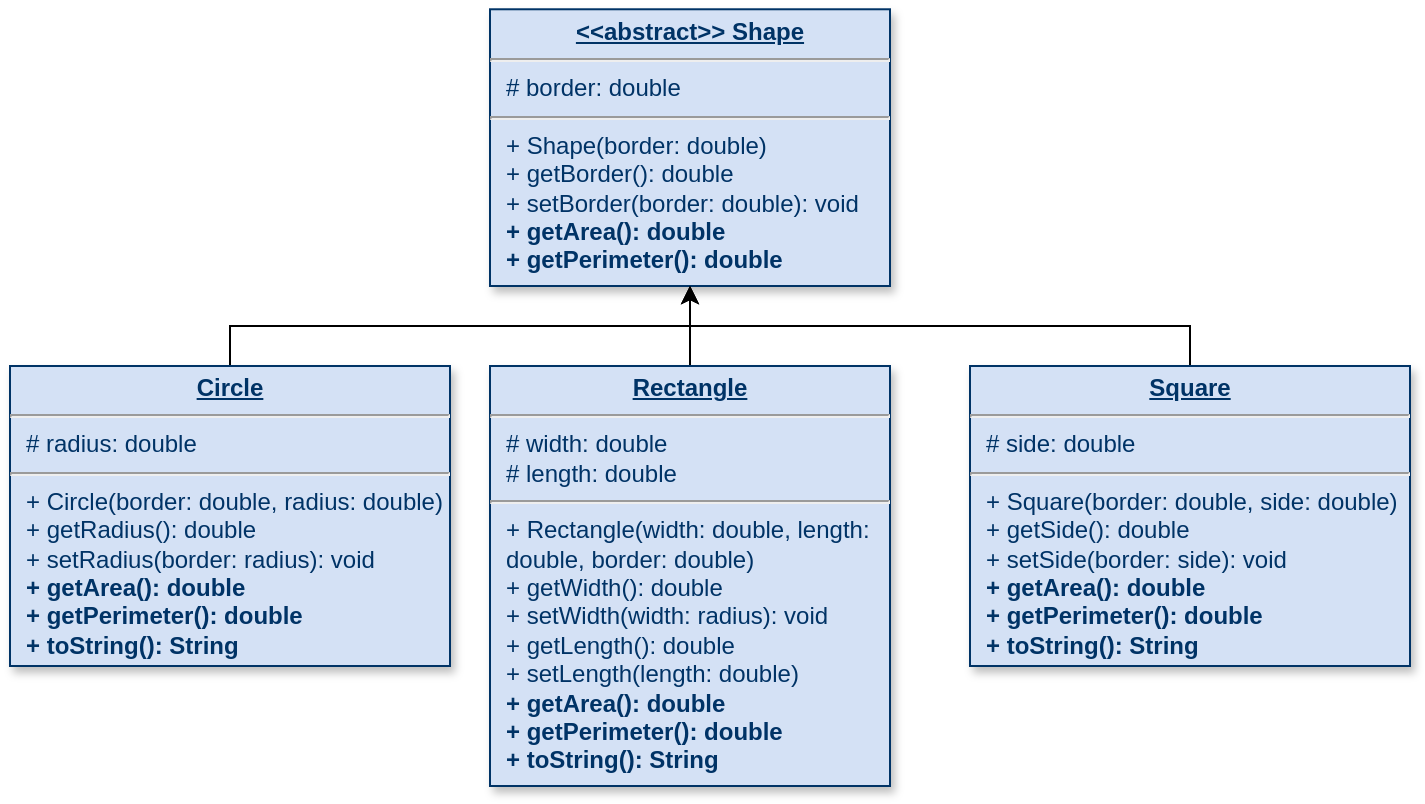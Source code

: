 <mxfile version="13.7.3" type="github">
  <diagram name="Page-1" id="efa7a0a1-bf9b-a30e-e6df-94a7791c09e9">
    <mxGraphModel dx="1360" dy="802" grid="1" gridSize="10" guides="1" tooltips="1" connect="1" arrows="1" fold="1" page="1" pageScale="1" pageWidth="826" pageHeight="1169" background="#ffffff" math="0" shadow="0">
      <root>
        <mxCell id="0" />
        <mxCell id="1" parent="0" />
        <mxCell id="25" value="&lt;p style=&quot;margin: 0px ; margin-top: 4px ; text-align: center ; text-decoration: underline&quot;&gt;&lt;b&gt;&amp;lt;&amp;lt;abstract&amp;gt;&amp;gt; Shape&lt;/b&gt;&lt;/p&gt;&lt;hr&gt;&lt;p style=&quot;margin: 0px ; margin-left: 8px&quot;&gt;# border: double&lt;/p&gt;&lt;hr&gt;&lt;p style=&quot;margin: 0px ; margin-left: 8px&quot;&gt;&lt;span&gt;+ Shape(border: double)&lt;/span&gt;&lt;/p&gt;&lt;p style=&quot;margin: 0px ; margin-left: 8px&quot;&gt;&lt;span&gt;+ getBorder(): double&lt;/span&gt;&lt;/p&gt;&lt;p style=&quot;margin: 0px ; margin-left: 8px&quot;&gt;&lt;span&gt;+ setBorder(border: double): void&lt;/span&gt;&lt;/p&gt;&lt;p style=&quot;margin: 0px ; margin-left: 8px&quot;&gt;&lt;b&gt;+ getArea(): double&lt;/b&gt;&lt;/p&gt;&lt;p style=&quot;margin: 0px ; margin-left: 8px&quot;&gt;&lt;b&gt;+ getPerimeter(): double&lt;/b&gt;&lt;/p&gt;&lt;p style=&quot;margin: 0px ; margin-left: 8px&quot;&gt;&lt;br&gt;&lt;/p&gt;" style="verticalAlign=top;align=left;overflow=fill;fontSize=12;fontFamily=Helvetica;html=1;strokeColor=#003366;shadow=1;fillColor=#D4E1F5;fontColor=#003366" parent="1" vertex="1">
          <mxGeometry x="280" y="21.64" width="200" height="138.36" as="geometry" />
        </mxCell>
        <mxCell id="cS8-ODO1URSrGtwWXLar-123" style="edgeStyle=orthogonalEdgeStyle;rounded=0;orthogonalLoop=1;jettySize=auto;html=1;exitX=0.5;exitY=0;exitDx=0;exitDy=0;entryX=0.5;entryY=1;entryDx=0;entryDy=0;" edge="1" parent="1" source="cS8-ODO1URSrGtwWXLar-114" target="25">
          <mxGeometry relative="1" as="geometry" />
        </mxCell>
        <mxCell id="cS8-ODO1URSrGtwWXLar-114" value="&lt;p style=&quot;margin: 0px ; margin-top: 4px ; text-align: center ; text-decoration: underline&quot;&gt;&lt;b&gt;Circle&lt;/b&gt;&lt;/p&gt;&lt;hr&gt;&lt;p style=&quot;margin: 0px ; margin-left: 8px&quot;&gt;# radius: double&lt;/p&gt;&lt;hr&gt;&lt;p style=&quot;margin: 0px ; margin-left: 8px&quot;&gt;&lt;span&gt;+ Circle(border: double, radius: double)&lt;/span&gt;&lt;/p&gt;&lt;p style=&quot;margin: 0px ; margin-left: 8px&quot;&gt;&lt;span&gt;+ getRadius(): double&lt;/span&gt;&lt;/p&gt;&lt;p style=&quot;margin: 0px ; margin-left: 8px&quot;&gt;&lt;span&gt;+ setRadius(border: radius): void&lt;/span&gt;&lt;/p&gt;&lt;p style=&quot;margin: 0px ; margin-left: 8px&quot;&gt;&lt;b&gt;+ getArea(): double&lt;/b&gt;&lt;/p&gt;&lt;p style=&quot;margin: 0px ; margin-left: 8px&quot;&gt;&lt;b&gt;+ getPerimeter(): double&lt;/b&gt;&lt;/p&gt;&lt;p style=&quot;margin: 0px ; margin-left: 8px&quot;&gt;&lt;b&gt;+ toString(): String&lt;/b&gt;&lt;/p&gt;&lt;p style=&quot;margin: 0px ; margin-left: 8px&quot;&gt;&lt;br&gt;&lt;/p&gt;" style="verticalAlign=top;align=left;overflow=fill;fontSize=12;fontFamily=Helvetica;html=1;strokeColor=#003366;shadow=1;fillColor=#D4E1F5;fontColor=#003366" vertex="1" parent="1">
          <mxGeometry x="40" y="200" width="220" height="150" as="geometry" />
        </mxCell>
        <mxCell id="cS8-ODO1URSrGtwWXLar-121" style="edgeStyle=orthogonalEdgeStyle;rounded=0;orthogonalLoop=1;jettySize=auto;html=1;exitX=0.5;exitY=0;exitDx=0;exitDy=0;entryX=0.5;entryY=1;entryDx=0;entryDy=0;" edge="1" parent="1" source="cS8-ODO1URSrGtwWXLar-115" target="25">
          <mxGeometry relative="1" as="geometry" />
        </mxCell>
        <mxCell id="cS8-ODO1URSrGtwWXLar-115" value="&lt;p style=&quot;margin: 0px ; margin-top: 4px ; text-align: center ; text-decoration: underline&quot;&gt;&lt;b&gt;Rectangle&lt;/b&gt;&lt;/p&gt;&lt;hr&gt;&lt;p style=&quot;margin: 0px ; margin-left: 8px&quot;&gt;# width: double&lt;/p&gt;&lt;p style=&quot;margin: 0px ; margin-left: 8px&quot;&gt;# length: double&lt;/p&gt;&lt;hr&gt;&lt;p style=&quot;margin: 0px ; margin-left: 8px&quot;&gt;&lt;span&gt;+ Rectangle(width: double, length:&amp;nbsp;&lt;/span&gt;&lt;/p&gt;&lt;p style=&quot;margin: 0px ; margin-left: 8px&quot;&gt;&lt;span&gt;double, border: double)&lt;/span&gt;&lt;/p&gt;&lt;p style=&quot;margin: 0px ; margin-left: 8px&quot;&gt;&lt;span&gt;+ getWidth(): double&lt;/span&gt;&lt;/p&gt;&lt;p style=&quot;margin: 0px ; margin-left: 8px&quot;&gt;&lt;span&gt;+ setWidth(width: radius): void&lt;/span&gt;&lt;/p&gt;&lt;p style=&quot;margin: 0px ; margin-left: 8px&quot;&gt;&lt;span&gt;+ getLength(): double&lt;/span&gt;&lt;/p&gt;&lt;p style=&quot;margin: 0px ; margin-left: 8px&quot;&gt;&lt;span&gt;+ setLength(length: double)&lt;/span&gt;&lt;/p&gt;&lt;p style=&quot;margin: 0px ; margin-left: 8px&quot;&gt;&lt;b&gt;+ getArea(): double&lt;/b&gt;&lt;/p&gt;&lt;p style=&quot;margin: 0px ; margin-left: 8px&quot;&gt;&lt;b&gt;+ getPerimeter(): double&lt;/b&gt;&lt;/p&gt;&lt;p style=&quot;margin: 0px ; margin-left: 8px&quot;&gt;&lt;b&gt;+ toString(): String&lt;/b&gt;&lt;/p&gt;&lt;p style=&quot;margin: 0px ; margin-left: 8px&quot;&gt;&lt;br&gt;&lt;/p&gt;" style="verticalAlign=top;align=left;overflow=fill;fontSize=12;fontFamily=Helvetica;html=1;strokeColor=#003366;shadow=1;fillColor=#D4E1F5;fontColor=#003366" vertex="1" parent="1">
          <mxGeometry x="280" y="200" width="200" height="210" as="geometry" />
        </mxCell>
        <mxCell id="cS8-ODO1URSrGtwWXLar-122" style="edgeStyle=orthogonalEdgeStyle;rounded=0;orthogonalLoop=1;jettySize=auto;html=1;exitX=0.5;exitY=0;exitDx=0;exitDy=0;entryX=0.5;entryY=1;entryDx=0;entryDy=0;" edge="1" parent="1" source="cS8-ODO1URSrGtwWXLar-116" target="25">
          <mxGeometry relative="1" as="geometry" />
        </mxCell>
        <mxCell id="cS8-ODO1URSrGtwWXLar-116" value="&lt;p style=&quot;margin: 0px ; margin-top: 4px ; text-align: center ; text-decoration: underline&quot;&gt;&lt;b&gt;Square&lt;/b&gt;&lt;/p&gt;&lt;hr&gt;&lt;p style=&quot;margin: 0px ; margin-left: 8px&quot;&gt;# side: double&lt;/p&gt;&lt;hr&gt;&lt;p style=&quot;margin: 0px ; margin-left: 8px&quot;&gt;&lt;span&gt;+ Square(border: double, side: double)&lt;/span&gt;&lt;/p&gt;&lt;p style=&quot;margin: 0px ; margin-left: 8px&quot;&gt;&lt;span&gt;+ getSide(): double&lt;/span&gt;&lt;/p&gt;&lt;p style=&quot;margin: 0px ; margin-left: 8px&quot;&gt;&lt;span&gt;+ setSide(border: side): void&lt;/span&gt;&lt;/p&gt;&lt;p style=&quot;margin: 0px ; margin-left: 8px&quot;&gt;&lt;b&gt;+ getArea(): double&lt;/b&gt;&lt;/p&gt;&lt;p style=&quot;margin: 0px ; margin-left: 8px&quot;&gt;&lt;b&gt;+ getPerimeter(): double&lt;/b&gt;&lt;/p&gt;&lt;p style=&quot;margin: 0px ; margin-left: 8px&quot;&gt;&lt;b&gt;+ toString(): String&lt;/b&gt;&lt;/p&gt;&lt;p style=&quot;margin: 0px ; margin-left: 8px&quot;&gt;&lt;br&gt;&lt;/p&gt;" style="verticalAlign=top;align=left;overflow=fill;fontSize=12;fontFamily=Helvetica;html=1;strokeColor=#003366;shadow=1;fillColor=#D4E1F5;fontColor=#003366" vertex="1" parent="1">
          <mxGeometry x="520" y="200" width="220" height="150" as="geometry" />
        </mxCell>
      </root>
    </mxGraphModel>
  </diagram>
</mxfile>
